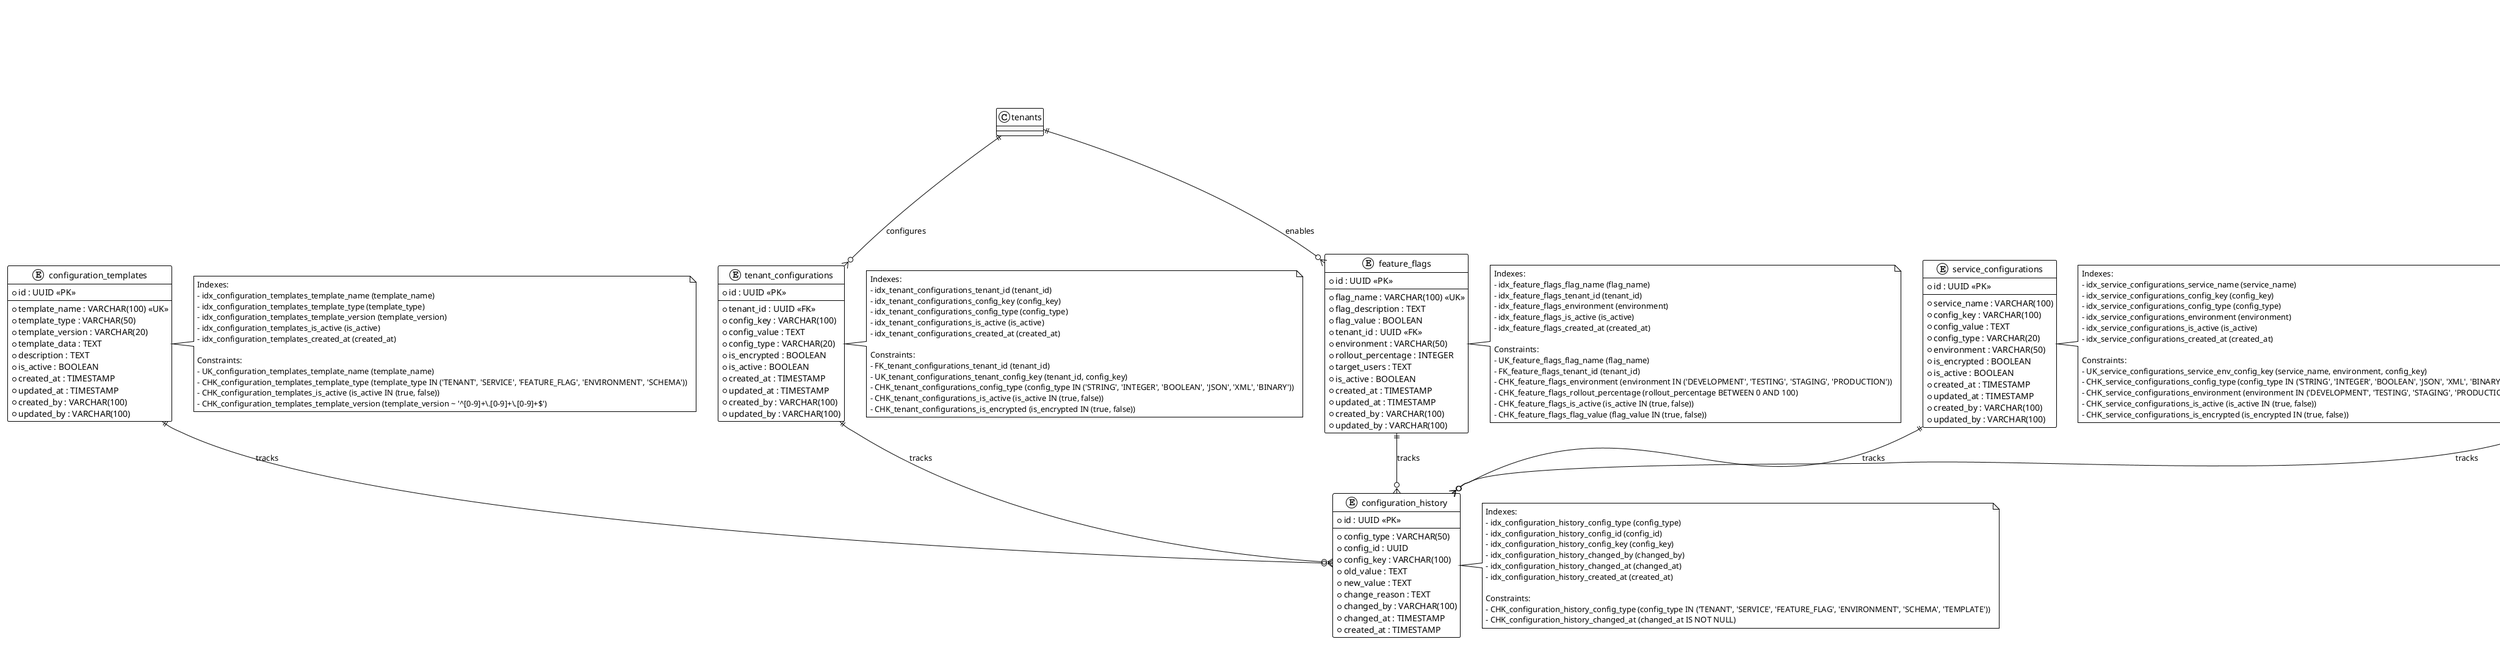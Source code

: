 @startuml CONFIGURATION_MANAGEMENT_ERD
!theme plain
title Configuration Management Entities ERD

entity "configuration_templates" {
  * id : UUID <<PK>>
  --
  * template_name : VARCHAR(100) <<UK>>
  * template_type : VARCHAR(50)
  * template_version : VARCHAR(20)
  * template_data : TEXT
  * description : TEXT
  * is_active : BOOLEAN
  * created_at : TIMESTAMP
  * updated_at : TIMESTAMP
  * created_by : VARCHAR(100)
  * updated_by : VARCHAR(100)
}

entity "tenant_configurations" {
  * id : UUID <<PK>>
  --
  * tenant_id : UUID <<FK>>
  * config_key : VARCHAR(100)
  * config_value : TEXT
  * config_type : VARCHAR(20)
  * is_encrypted : BOOLEAN
  * is_active : BOOLEAN
  * created_at : TIMESTAMP
  * updated_at : TIMESTAMP
  * created_by : VARCHAR(100)
  * updated_by : VARCHAR(100)
}

entity "service_configurations" {
  * id : UUID <<PK>>
  --
  * service_name : VARCHAR(100)
  * config_key : VARCHAR(100)
  * config_value : TEXT
  * config_type : VARCHAR(20)
  * environment : VARCHAR(50)
  * is_encrypted : BOOLEAN
  * is_active : BOOLEAN
  * created_at : TIMESTAMP
  * updated_at : TIMESTAMP
  * created_by : VARCHAR(100)
  * updated_by : VARCHAR(100)
}

entity "feature_flags" {
  * id : UUID <<PK>>
  --
  * flag_name : VARCHAR(100) <<UK>>
  * flag_description : TEXT
  * flag_value : BOOLEAN
  * tenant_id : UUID <<FK>>
  * environment : VARCHAR(50)
  * rollout_percentage : INTEGER
  * target_users : TEXT
  * is_active : BOOLEAN
  * created_at : TIMESTAMP
  * updated_at : TIMESTAMP
  * created_by : VARCHAR(100)
  * updated_by : VARCHAR(100)
}

entity "environment_configurations" {
  * id : UUID <<PK>>
  --
  * environment_name : VARCHAR(50) <<UK>>
  * config_key : VARCHAR(100)
  * config_value : TEXT
  * config_type : VARCHAR(20)
  * is_encrypted : BOOLEAN
  * is_active : BOOLEAN
  * created_at : TIMESTAMP
  * updated_at : TIMESTAMP
  * created_by : VARCHAR(100)
  * updated_by : VARCHAR(100)
}

entity "configuration_history" {
  * id : UUID <<PK>>
  --
  * config_type : VARCHAR(50)
  * config_id : UUID
  * config_key : VARCHAR(100)
  * old_value : TEXT
  * new_value : TEXT
  * change_reason : TEXT
  * changed_by : VARCHAR(100)
  * changed_at : TIMESTAMP
  * created_at : TIMESTAMP
}

entity "configuration_validations" {
  * id : UUID <<PK>>
  --
  * config_type : VARCHAR(50)
  * config_key : VARCHAR(100)
  * validation_rules : TEXT
  * validation_type : VARCHAR(50)
  * is_active : BOOLEAN
  * created_at : TIMESTAMP
  * updated_at : TIMESTAMP
  * created_by : VARCHAR(100)
  * updated_by : VARCHAR(100)
}

entity "configuration_dependencies" {
  * id : UUID <<PK>>
  --
  * parent_config_type : VARCHAR(50)
  * parent_config_key : VARCHAR(100)
  * child_config_type : VARCHAR(50)
  * child_config_key : VARCHAR(100)
  * dependency_type : VARCHAR(50)
  * is_active : BOOLEAN
  * created_at : TIMESTAMP
  * updated_at : TIMESTAMP
  * created_by : VARCHAR(100)
  * updated_by : VARCHAR(100)
}

entity "configuration_schemas" {
  * id : UUID <<PK>>
  --
  * schema_name : VARCHAR(100) <<UK>>
  * schema_version : VARCHAR(20)
  * schema_definition : TEXT
  * schema_type : VARCHAR(50)
  * is_active : BOOLEAN
  * created_at : TIMESTAMP
  * updated_at : TIMESTAMP
  * created_by : VARCHAR(100)
  * updated_by : VARCHAR(100)
}

entity "configuration_deployments" {
  * id : UUID <<PK>>
  --
  * deployment_name : VARCHAR(100)
  * environment : VARCHAR(50)
  * config_type : VARCHAR(50)
  * config_id : UUID
  * deployment_status : VARCHAR(20)
  * deployed_by : VARCHAR(100)
  * deployed_at : TIMESTAMP
  * rollback_at : TIMESTAMP
  * rollback_reason : TEXT
  * created_at : TIMESTAMP
  * updated_at : TIMESTAMP
}

entity "configuration_approvals" {
  * id : UUID <<PK>>
  --
  * config_type : VARCHAR(50)
  * config_id : UUID
  * approval_type : VARCHAR(50)
  * approver_id : VARCHAR(100)
  * approval_status : VARCHAR(20)
  * approval_notes : TEXT
  * approved_at : TIMESTAMP
  * created_at : TIMESTAMP
  * updated_at : TIMESTAMP
}

entity "configuration_audit_logs" {
  * id : UUID <<PK>>
  --
  * config_type : VARCHAR(50)
  * config_id : UUID
  * action : VARCHAR(50)
  * old_value : TEXT
  * new_value : TEXT
  * user_id : VARCHAR(100)
  * ip_address : VARCHAR(45)
  * user_agent : VARCHAR(500)
  * created_at : TIMESTAMP
}

' Relationships
tenants ||--o{ tenant_configurations : "configures"
tenants ||--o{ feature_flags : "enables"

configuration_templates ||--o{ configuration_history : "tracks"
tenant_configurations ||--o{ configuration_history : "tracks"
service_configurations ||--o{ configuration_history : "tracks"
feature_flags ||--o{ configuration_history : "tracks"
environment_configurations ||--o{ configuration_history : "tracks"

configuration_validations ||--o{ configuration_dependencies : "validates"
configuration_schemas ||--o{ configuration_validations : "defines"

configuration_deployments ||--o{ configuration_approvals : "requires"

' Indexes and constraints
note right of configuration_templates
Indexes:
- idx_configuration_templates_template_name (template_name)
- idx_configuration_templates_template_type (template_type)
- idx_configuration_templates_template_version (template_version)
- idx_configuration_templates_is_active (is_active)
- idx_configuration_templates_created_at (created_at)

Constraints:
- UK_configuration_templates_template_name (template_name)
- CHK_configuration_templates_template_type (template_type IN ('TENANT', 'SERVICE', 'FEATURE_FLAG', 'ENVIRONMENT', 'SCHEMA'))
- CHK_configuration_templates_is_active (is_active IN (true, false))
- CHK_configuration_templates_template_version (template_version ~ '^[0-9]+\.[0-9]+\.[0-9]+$')
end note

note right of tenant_configurations
Indexes:
- idx_tenant_configurations_tenant_id (tenant_id)
- idx_tenant_configurations_config_key (config_key)
- idx_tenant_configurations_config_type (config_type)
- idx_tenant_configurations_is_active (is_active)
- idx_tenant_configurations_created_at (created_at)

Constraints:
- FK_tenant_configurations_tenant_id (tenant_id)
- UK_tenant_configurations_tenant_config_key (tenant_id, config_key)
- CHK_tenant_configurations_config_type (config_type IN ('STRING', 'INTEGER', 'BOOLEAN', 'JSON', 'XML', 'BINARY'))
- CHK_tenant_configurations_is_active (is_active IN (true, false))
- CHK_tenant_configurations_is_encrypted (is_encrypted IN (true, false))
end note

note right of service_configurations
Indexes:
- idx_service_configurations_service_name (service_name)
- idx_service_configurations_config_key (config_key)
- idx_service_configurations_config_type (config_type)
- idx_service_configurations_environment (environment)
- idx_service_configurations_is_active (is_active)
- idx_service_configurations_created_at (created_at)

Constraints:
- UK_service_configurations_service_env_config_key (service_name, environment, config_key)
- CHK_service_configurations_config_type (config_type IN ('STRING', 'INTEGER', 'BOOLEAN', 'JSON', 'XML', 'BINARY'))
- CHK_service_configurations_environment (environment IN ('DEVELOPMENT', 'TESTING', 'STAGING', 'PRODUCTION'))
- CHK_service_configurations_is_active (is_active IN (true, false))
- CHK_service_configurations_is_encrypted (is_encrypted IN (true, false))
end note

note right of feature_flags
Indexes:
- idx_feature_flags_flag_name (flag_name)
- idx_feature_flags_tenant_id (tenant_id)
- idx_feature_flags_environment (environment)
- idx_feature_flags_is_active (is_active)
- idx_feature_flags_created_at (created_at)

Constraints:
- UK_feature_flags_flag_name (flag_name)
- FK_feature_flags_tenant_id (tenant_id)
- CHK_feature_flags_environment (environment IN ('DEVELOPMENT', 'TESTING', 'STAGING', 'PRODUCTION'))
- CHK_feature_flags_rollout_percentage (rollout_percentage BETWEEN 0 AND 100)
- CHK_feature_flags_is_active (is_active IN (true, false))
- CHK_feature_flags_flag_value (flag_value IN (true, false))
end note

note right of environment_configurations
Indexes:
- idx_environment_configurations_environment_name (environment_name)
- idx_environment_configurations_config_key (config_key)
- idx_environment_configurations_config_type (config_type)
- idx_environment_configurations_is_active (is_active)
- idx_environment_configurations_created_at (created_at)

Constraints:
- UK_environment_configurations_env_config_key (environment_name, config_key)
- CHK_environment_configurations_config_type (config_type IN ('STRING', 'INTEGER', 'BOOLEAN', 'JSON', 'XML', 'BINARY'))
- CHK_environment_configurations_environment_name (environment_name IN ('DEVELOPMENT', 'TESTING', 'STAGING', 'PRODUCTION'))
- CHK_environment_configurations_is_active (is_active IN (true, false))
- CHK_environment_configurations_is_encrypted (is_encrypted IN (true, false))
end note

note right of configuration_history
Indexes:
- idx_configuration_history_config_type (config_type)
- idx_configuration_history_config_id (config_id)
- idx_configuration_history_config_key (config_key)
- idx_configuration_history_changed_by (changed_by)
- idx_configuration_history_changed_at (changed_at)
- idx_configuration_history_created_at (created_at)

Constraints:
- CHK_configuration_history_config_type (config_type IN ('TENANT', 'SERVICE', 'FEATURE_FLAG', 'ENVIRONMENT', 'SCHEMA', 'TEMPLATE'))
- CHK_configuration_history_changed_at (changed_at IS NOT NULL)
end note

note right of configuration_validations
Indexes:
- idx_configuration_validations_config_type (config_type)
- idx_configuration_validations_config_key (config_key)
- idx_configuration_validations_validation_type (validation_type)
- idx_configuration_validations_is_active (is_active)
- idx_configuration_validations_created_at (created_at)

Constraints:
- UK_configuration_validations_config_type_key (config_type, config_key)
- CHK_configuration_validations_config_type (config_type IN ('TENANT', 'SERVICE', 'FEATURE_FLAG', 'ENVIRONMENT', 'SCHEMA'))
- CHK_configuration_validations_validation_type (validation_type IN ('REGEX', 'RANGE', 'ENUM', 'CUSTOM', 'SCHEMA'))
- CHK_configuration_validations_is_active (is_active IN (true, false))
end note

note right of configuration_dependencies
Indexes:
- idx_configuration_dependencies_parent_config_type (parent_config_type)
- idx_configuration_dependencies_parent_config_key (parent_config_key)
- idx_configuration_dependencies_child_config_type (child_config_type)
- idx_configuration_dependencies_child_config_key (child_config_key)
- idx_configuration_dependencies_dependency_type (dependency_type)
- idx_configuration_dependencies_is_active (is_active)
- idx_configuration_dependencies_created_at (created_at)

Constraints:
- UK_configuration_dependencies_parent_child (parent_config_type, parent_config_key, child_config_type, child_config_key)
- CHK_configuration_dependencies_parent_config_type (parent_config_type IN ('TENANT', 'SERVICE', 'FEATURE_FLAG', 'ENVIRONMENT', 'SCHEMA'))
- CHK_configuration_dependencies_child_config_type (child_config_type IN ('TENANT', 'SERVICE', 'FEATURE_FLAG', 'ENVIRONMENT', 'SCHEMA'))
- CHK_configuration_dependencies_dependency_type (dependency_type IN ('REQUIRES', 'CONFLICTS_WITH', 'DEPENDS_ON', 'INCLUDES'))
- CHK_configuration_dependencies_is_active (is_active IN (true, false))
end note

note right of configuration_schemas
Indexes:
- idx_configuration_schemas_schema_name (schema_name)
- idx_configuration_schemas_schema_version (schema_version)
- idx_configuration_schemas_schema_type (schema_type)
- idx_configuration_schemas_is_active (is_active)
- idx_configuration_schemas_created_at (created_at)

Constraints:
- UK_configuration_schemas_schema_name (schema_name)
- CHK_configuration_schemas_schema_type (schema_type IN ('JSON_SCHEMA', 'XML_SCHEMA', 'YAML_SCHEMA', 'CUSTOM'))
- CHK_configuration_schemas_is_active (is_active IN (true, false))
- CHK_configuration_schemas_schema_version (schema_version ~ '^[0-9]+\.[0-9]+\.[0-9]+$')
end note

note right of configuration_deployments
Indexes:
- idx_configuration_deployments_deployment_name (deployment_name)
- idx_configuration_deployments_environment (environment)
- idx_configuration_deployments_config_type (config_type)
- idx_configuration_deployments_config_id (config_id)
- idx_configuration_deployments_deployment_status (deployment_status)
- idx_configuration_deployments_deployed_by (deployed_by)
- idx_configuration_deployments_deployed_at (deployed_at)
- idx_configuration_deployments_created_at (created_at)

Constraints:
- CHK_configuration_deployments_environment (environment IN ('DEVELOPMENT', 'TESTING', 'STAGING', 'PRODUCTION'))
- CHK_configuration_deployments_config_type (config_type IN ('TENANT', 'SERVICE', 'FEATURE_FLAG', 'ENVIRONMENT', 'SCHEMA'))
- CHK_configuration_deployments_deployment_status (deployment_status IN ('PENDING', 'IN_PROGRESS', 'COMPLETED', 'FAILED', 'ROLLED_BACK'))
- CHK_configuration_deployments_deployed_at (deployed_at IS NOT NULL)
end note

note right of configuration_approvals
Indexes:
- idx_configuration_approvals_config_type (config_type)
- idx_configuration_approvals_config_id (config_id)
- idx_configuration_approvals_approval_type (approval_type)
- idx_configuration_approvals_approver_id (approver_id)
- idx_configuration_approvals_approval_status (approval_status)
- idx_configuration_approvals_approved_at (approved_at)
- idx_configuration_approvals_created_at (created_at)

Constraints:
- CHK_configuration_approvals_config_type (config_type IN ('TENANT', 'SERVICE', 'FEATURE_FLAG', 'ENVIRONMENT', 'SCHEMA'))
- CHK_configuration_approvals_approval_type (approval_type IN ('DEPLOYMENT', 'CHANGE', 'ROLLBACK', 'EMERGENCY'))
- CHK_configuration_approvals_approval_status (approval_status IN ('PENDING', 'APPROVED', 'REJECTED', 'EXPIRED'))
- CHK_configuration_approvals_approved_at (approved_at IS NOT NULL)
end note

note right of configuration_audit_logs
Indexes:
- idx_configuration_audit_logs_config_type (config_type)
- idx_configuration_audit_logs_config_id (config_id)
- idx_configuration_audit_logs_action (action)
- idx_configuration_audit_logs_user_id (user_id)
- idx_configuration_audit_logs_ip_address (ip_address)
- idx_configuration_audit_logs_created_at (created_at)

Constraints:
- CHK_configuration_audit_logs_config_type (config_type IN ('TENANT', 'SERVICE', 'FEATURE_FLAG', 'ENVIRONMENT', 'SCHEMA', 'TEMPLATE'))
- CHK_configuration_audit_logs_action (action IN ('CREATE', 'READ', 'UPDATE', 'DELETE', 'DEPLOY', 'ROLLBACK', 'APPROVE', 'REJECT'))
- CHK_configuration_audit_logs_created_at (created_at IS NOT NULL)
end note

@enduml
